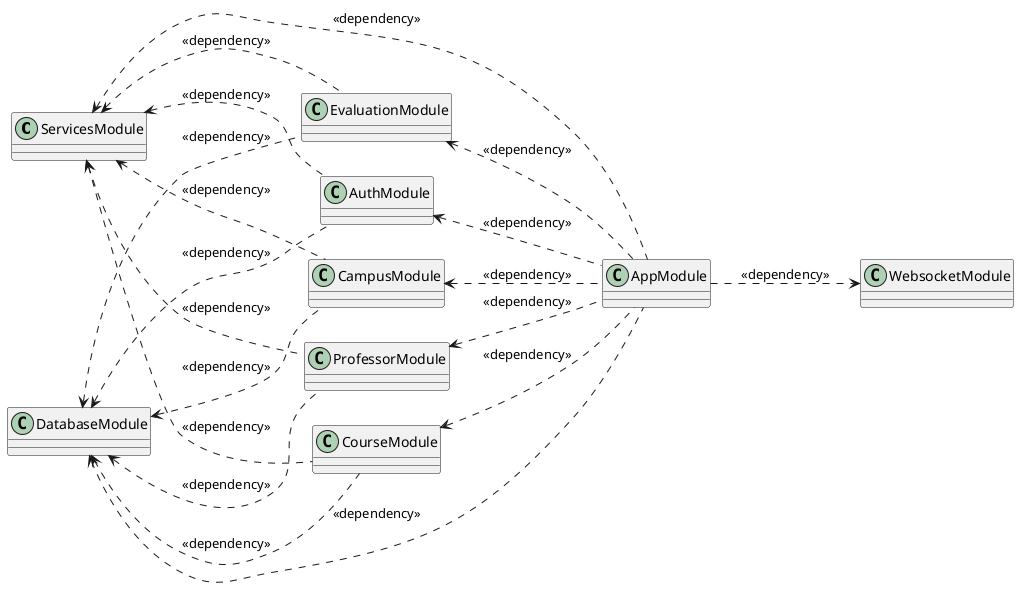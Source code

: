 @startuml "Class Diagram"

left to right direction

class ServicesModule
class AuthModule
class CampusModule
class DatabaseModule
class WebsocketModule
class EvaluationModule
class CourseModule
class ProfessorModule
class AppModule

DatabaseModule <.. AuthModule        : <<dependency>>
DatabaseModule <.. CampusModule      : <<dependency>>
DatabaseModule <.. EvaluationModule  : <<dependency>>
DatabaseModule <.. CourseModule      : <<dependency>>
DatabaseModule <.. ProfessorModule   : <<dependency>>

ServicesModule <.. AuthModule        : <<dependency>>
ServicesModule <.. CampusModule      : <<dependency>>
ServicesModule <.. EvaluationModule  : <<dependency>>
ServicesModule <.. CourseModule      : <<dependency>>
ServicesModule <.. ProfessorModule   : <<dependency>>

AppModule .left.> AuthModule       : <<dependency>>
AppModule .left.> CampusModule     : <<dependency>>
AppModule .up.> EvaluationModule : <<dependency>>
AppModule .left.> CourseModule     : <<dependency>>
AppModule .left.> ProfessorModule  : <<dependency>>


ServicesModule <.down. AppModule : <<dependency>>
DatabaseModule <.down. AppModule : <<dependency>>
WebsocketModule <.up. AppModule : <<dependency>>



@enduml
